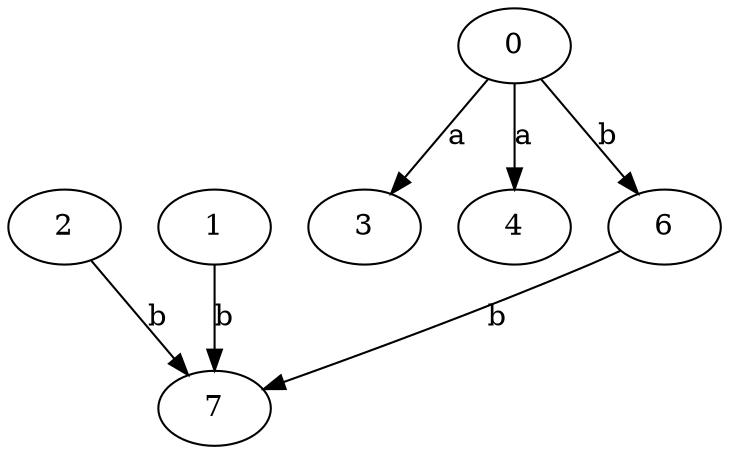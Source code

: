 strict digraph  {
2;
3;
0;
1;
4;
6;
7;
2 -> 7  [label=b];
0 -> 3  [label=a];
0 -> 4  [label=a];
0 -> 6  [label=b];
1 -> 7  [label=b];
6 -> 7  [label=b];
}
